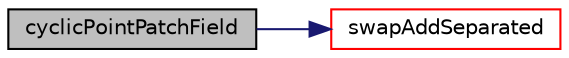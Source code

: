 digraph "cyclicPointPatchField"
{
  bgcolor="transparent";
  edge [fontname="Helvetica",fontsize="10",labelfontname="Helvetica",labelfontsize="10"];
  node [fontname="Helvetica",fontsize="10",shape=record];
  rankdir="LR";
  Node1 [label="cyclicPointPatchField",height=0.2,width=0.4,color="black", fillcolor="grey75", style="filled", fontcolor="black"];
  Node1 -> Node2 [color="midnightblue",fontsize="10",style="solid",fontname="Helvetica"];
  Node2 [label="swapAddSeparated",height=0.2,width=0.4,color="red",URL="$a00488.html#acc70e74fffb1cf3d5f18e021d5771458",tooltip="Complete swap of patch point values and add to local values. "];
}
